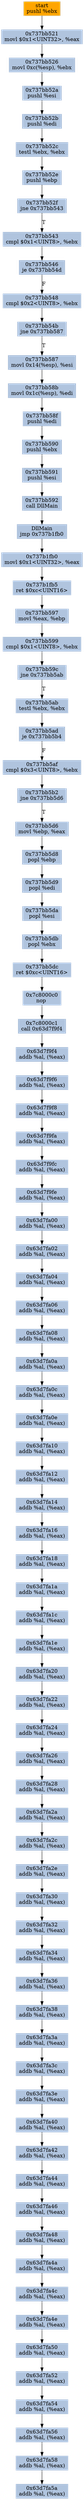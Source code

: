 digraph G {
node[shape=rectangle,style=filled,fillcolor=lightsteelblue,color=lightsteelblue]
bgcolor="transparent"
a0x737bb520pushl_ebx[label="start\npushl %ebx",color="lightgrey",fillcolor="orange"];
a0x737bb521movl_0x1UINT32_eax[label="0x737bb521\nmovl $0x1<UINT32>, %eax"];
a0x737bb526movl_0xcesp__ebx[label="0x737bb526\nmovl 0xc(%esp), %ebx"];
a0x737bb52apushl_esi[label="0x737bb52a\npushl %esi"];
a0x737bb52bpushl_edi[label="0x737bb52b\npushl %edi"];
a0x737bb52ctestl_ebx_ebx[label="0x737bb52c\ntestl %ebx, %ebx"];
a0x737bb52epushl_ebp[label="0x737bb52e\npushl %ebp"];
a0x737bb52fjne_0x737bb543[label="0x737bb52f\njne 0x737bb543"];
a0x737bb543cmpl_0x1UINT8_ebx[label="0x737bb543\ncmpl $0x1<UINT8>, %ebx"];
a0x737bb546je_0x737bb54d[label="0x737bb546\nje 0x737bb54d"];
a0x737bb548cmpl_0x2UINT8_ebx[label="0x737bb548\ncmpl $0x2<UINT8>, %ebx"];
a0x737bb54bjne_0x737bb587[label="0x737bb54b\njne 0x737bb587"];
a0x737bb587movl_0x14esp__esi[label="0x737bb587\nmovl 0x14(%esp), %esi"];
a0x737bb58bmovl_0x1cesp__edi[label="0x737bb58b\nmovl 0x1c(%esp), %edi"];
a0x737bb58fpushl_edi[label="0x737bb58f\npushl %edi"];
a0x737bb590pushl_ebx[label="0x737bb590\npushl %ebx"];
a0x737bb591pushl_esi[label="0x737bb591\npushl %esi"];
a0x737bb592call_DllMain[label="0x737bb592\ncall DllMain"];
a0x737b1028jmp_0x737b1fb0[label="DllMain\njmp 0x737b1fb0"];
a0x737b1fb0movl_0x1UINT32_eax[label="0x737b1fb0\nmovl $0x1<UINT32>, %eax"];
a0x737b1fb5ret_0xcUINT16[label="0x737b1fb5\nret $0xc<UINT16>"];
a0x737bb597movl_eax_ebp[label="0x737bb597\nmovl %eax, %ebp"];
a0x737bb599cmpl_0x1UINT8_ebx[label="0x737bb599\ncmpl $0x1<UINT8>, %ebx"];
a0x737bb59cjne_0x737bb5ab[label="0x737bb59c\njne 0x737bb5ab"];
a0x737bb5abtestl_ebx_ebx[label="0x737bb5ab\ntestl %ebx, %ebx"];
a0x737bb5adje_0x737bb5b4[label="0x737bb5ad\nje 0x737bb5b4"];
a0x737bb5afcmpl_0x3UINT8_ebx[label="0x737bb5af\ncmpl $0x3<UINT8>, %ebx"];
a0x737bb5b2jne_0x737bb5d6[label="0x737bb5b2\njne 0x737bb5d6"];
a0x737bb5d6movl_ebp_eax[label="0x737bb5d6\nmovl %ebp, %eax"];
a0x737bb5d8popl_ebp[label="0x737bb5d8\npopl %ebp"];
a0x737bb5d9popl_edi[label="0x737bb5d9\npopl %edi"];
a0x737bb5dapopl_esi[label="0x737bb5da\npopl %esi"];
a0x737bb5dbpopl_ebx[label="0x737bb5db\npopl %ebx"];
a0x737bb5dcret_0xcUINT16[label="0x737bb5dc\nret $0xc<UINT16>"];
a0x7c8000c0nop_[label="0x7c8000c0\nnop "];
a0x7c8000c1call_0x63d7f9f4[label="0x7c8000c1\ncall 0x63d7f9f4"];
a0x63d7f9f4addb_al_eax_[label="0x63d7f9f4\naddb %al, (%eax)"];
a0x63d7f9f6addb_al_eax_[label="0x63d7f9f6\naddb %al, (%eax)"];
a0x63d7f9f8addb_al_eax_[label="0x63d7f9f8\naddb %al, (%eax)"];
a0x63d7f9faaddb_al_eax_[label="0x63d7f9fa\naddb %al, (%eax)"];
a0x63d7f9fcaddb_al_eax_[label="0x63d7f9fc\naddb %al, (%eax)"];
a0x63d7f9feaddb_al_eax_[label="0x63d7f9fe\naddb %al, (%eax)"];
a0x63d7fa00addb_al_eax_[label="0x63d7fa00\naddb %al, (%eax)"];
a0x63d7fa02addb_al_eax_[label="0x63d7fa02\naddb %al, (%eax)"];
a0x63d7fa04addb_al_eax_[label="0x63d7fa04\naddb %al, (%eax)"];
a0x63d7fa06addb_al_eax_[label="0x63d7fa06\naddb %al, (%eax)"];
a0x63d7fa08addb_al_eax_[label="0x63d7fa08\naddb %al, (%eax)"];
a0x63d7fa0aaddb_al_eax_[label="0x63d7fa0a\naddb %al, (%eax)"];
a0x63d7fa0caddb_al_eax_[label="0x63d7fa0c\naddb %al, (%eax)"];
a0x63d7fa0eaddb_al_eax_[label="0x63d7fa0e\naddb %al, (%eax)"];
a0x63d7fa10addb_al_eax_[label="0x63d7fa10\naddb %al, (%eax)"];
a0x63d7fa12addb_al_eax_[label="0x63d7fa12\naddb %al, (%eax)"];
a0x63d7fa14addb_al_eax_[label="0x63d7fa14\naddb %al, (%eax)"];
a0x63d7fa16addb_al_eax_[label="0x63d7fa16\naddb %al, (%eax)"];
a0x63d7fa18addb_al_eax_[label="0x63d7fa18\naddb %al, (%eax)"];
a0x63d7fa1aaddb_al_eax_[label="0x63d7fa1a\naddb %al, (%eax)"];
a0x63d7fa1caddb_al_eax_[label="0x63d7fa1c\naddb %al, (%eax)"];
a0x63d7fa1eaddb_al_eax_[label="0x63d7fa1e\naddb %al, (%eax)"];
a0x63d7fa20addb_al_eax_[label="0x63d7fa20\naddb %al, (%eax)"];
a0x63d7fa22addb_al_eax_[label="0x63d7fa22\naddb %al, (%eax)"];
a0x63d7fa24addb_al_eax_[label="0x63d7fa24\naddb %al, (%eax)"];
a0x63d7fa26addb_al_eax_[label="0x63d7fa26\naddb %al, (%eax)"];
a0x63d7fa28addb_al_eax_[label="0x63d7fa28\naddb %al, (%eax)"];
a0x63d7fa2aaddb_al_eax_[label="0x63d7fa2a\naddb %al, (%eax)"];
a0x63d7fa2caddb_al_eax_[label="0x63d7fa2c\naddb %al, (%eax)"];
a0x63d7fa2eaddb_al_eax_[label="0x63d7fa2e\naddb %al, (%eax)"];
a0x63d7fa30addb_al_eax_[label="0x63d7fa30\naddb %al, (%eax)"];
a0x63d7fa32addb_al_eax_[label="0x63d7fa32\naddb %al, (%eax)"];
a0x63d7fa34addb_al_eax_[label="0x63d7fa34\naddb %al, (%eax)"];
a0x63d7fa36addb_al_eax_[label="0x63d7fa36\naddb %al, (%eax)"];
a0x63d7fa38addb_al_eax_[label="0x63d7fa38\naddb %al, (%eax)"];
a0x63d7fa3aaddb_al_eax_[label="0x63d7fa3a\naddb %al, (%eax)"];
a0x63d7fa3caddb_al_eax_[label="0x63d7fa3c\naddb %al, (%eax)"];
a0x63d7fa3eaddb_al_eax_[label="0x63d7fa3e\naddb %al, (%eax)"];
a0x63d7fa40addb_al_eax_[label="0x63d7fa40\naddb %al, (%eax)"];
a0x63d7fa42addb_al_eax_[label="0x63d7fa42\naddb %al, (%eax)"];
a0x63d7fa44addb_al_eax_[label="0x63d7fa44\naddb %al, (%eax)"];
a0x63d7fa46addb_al_eax_[label="0x63d7fa46\naddb %al, (%eax)"];
a0x63d7fa48addb_al_eax_[label="0x63d7fa48\naddb %al, (%eax)"];
a0x63d7fa4aaddb_al_eax_[label="0x63d7fa4a\naddb %al, (%eax)"];
a0x63d7fa4caddb_al_eax_[label="0x63d7fa4c\naddb %al, (%eax)"];
a0x63d7fa4eaddb_al_eax_[label="0x63d7fa4e\naddb %al, (%eax)"];
a0x63d7fa50addb_al_eax_[label="0x63d7fa50\naddb %al, (%eax)"];
a0x63d7fa52addb_al_eax_[label="0x63d7fa52\naddb %al, (%eax)"];
a0x63d7fa54addb_al_eax_[label="0x63d7fa54\naddb %al, (%eax)"];
a0x63d7fa56addb_al_eax_[label="0x63d7fa56\naddb %al, (%eax)"];
a0x63d7fa58addb_al_eax_[label="0x63d7fa58\naddb %al, (%eax)"];
a0x63d7fa5aaddb_al_eax_[label="0x63d7fa5a\naddb %al, (%eax)"];
a0x737bb520pushl_ebx -> a0x737bb521movl_0x1UINT32_eax [color="#000000"];
a0x737bb521movl_0x1UINT32_eax -> a0x737bb526movl_0xcesp__ebx [color="#000000"];
a0x737bb526movl_0xcesp__ebx -> a0x737bb52apushl_esi [color="#000000"];
a0x737bb52apushl_esi -> a0x737bb52bpushl_edi [color="#000000"];
a0x737bb52bpushl_edi -> a0x737bb52ctestl_ebx_ebx [color="#000000"];
a0x737bb52ctestl_ebx_ebx -> a0x737bb52epushl_ebp [color="#000000"];
a0x737bb52epushl_ebp -> a0x737bb52fjne_0x737bb543 [color="#000000"];
a0x737bb52fjne_0x737bb543 -> a0x737bb543cmpl_0x1UINT8_ebx [color="#000000",label="T"];
a0x737bb543cmpl_0x1UINT8_ebx -> a0x737bb546je_0x737bb54d [color="#000000"];
a0x737bb546je_0x737bb54d -> a0x737bb548cmpl_0x2UINT8_ebx [color="#000000",label="F"];
a0x737bb548cmpl_0x2UINT8_ebx -> a0x737bb54bjne_0x737bb587 [color="#000000"];
a0x737bb54bjne_0x737bb587 -> a0x737bb587movl_0x14esp__esi [color="#000000",label="T"];
a0x737bb587movl_0x14esp__esi -> a0x737bb58bmovl_0x1cesp__edi [color="#000000"];
a0x737bb58bmovl_0x1cesp__edi -> a0x737bb58fpushl_edi [color="#000000"];
a0x737bb58fpushl_edi -> a0x737bb590pushl_ebx [color="#000000"];
a0x737bb590pushl_ebx -> a0x737bb591pushl_esi [color="#000000"];
a0x737bb591pushl_esi -> a0x737bb592call_DllMain [color="#000000"];
a0x737bb592call_DllMain -> a0x737b1028jmp_0x737b1fb0 [color="#000000"];
a0x737b1028jmp_0x737b1fb0 -> a0x737b1fb0movl_0x1UINT32_eax [color="#000000"];
a0x737b1fb0movl_0x1UINT32_eax -> a0x737b1fb5ret_0xcUINT16 [color="#000000"];
a0x737b1fb5ret_0xcUINT16 -> a0x737bb597movl_eax_ebp [color="#000000"];
a0x737bb597movl_eax_ebp -> a0x737bb599cmpl_0x1UINT8_ebx [color="#000000"];
a0x737bb599cmpl_0x1UINT8_ebx -> a0x737bb59cjne_0x737bb5ab [color="#000000"];
a0x737bb59cjne_0x737bb5ab -> a0x737bb5abtestl_ebx_ebx [color="#000000",label="T"];
a0x737bb5abtestl_ebx_ebx -> a0x737bb5adje_0x737bb5b4 [color="#000000"];
a0x737bb5adje_0x737bb5b4 -> a0x737bb5afcmpl_0x3UINT8_ebx [color="#000000",label="F"];
a0x737bb5afcmpl_0x3UINT8_ebx -> a0x737bb5b2jne_0x737bb5d6 [color="#000000"];
a0x737bb5b2jne_0x737bb5d6 -> a0x737bb5d6movl_ebp_eax [color="#000000",label="T"];
a0x737bb5d6movl_ebp_eax -> a0x737bb5d8popl_ebp [color="#000000"];
a0x737bb5d8popl_ebp -> a0x737bb5d9popl_edi [color="#000000"];
a0x737bb5d9popl_edi -> a0x737bb5dapopl_esi [color="#000000"];
a0x737bb5dapopl_esi -> a0x737bb5dbpopl_ebx [color="#000000"];
a0x737bb5dbpopl_ebx -> a0x737bb5dcret_0xcUINT16 [color="#000000"];
a0x737bb5dcret_0xcUINT16 -> a0x7c8000c0nop_ [color="#000000"];
a0x7c8000c0nop_ -> a0x7c8000c1call_0x63d7f9f4 [color="#000000"];
a0x7c8000c1call_0x63d7f9f4 -> a0x63d7f9f4addb_al_eax_ [color="#000000"];
a0x63d7f9f4addb_al_eax_ -> a0x63d7f9f6addb_al_eax_ [color="#000000"];
a0x63d7f9f6addb_al_eax_ -> a0x63d7f9f8addb_al_eax_ [color="#000000"];
a0x63d7f9f8addb_al_eax_ -> a0x63d7f9faaddb_al_eax_ [color="#000000"];
a0x63d7f9faaddb_al_eax_ -> a0x63d7f9fcaddb_al_eax_ [color="#000000"];
a0x63d7f9fcaddb_al_eax_ -> a0x63d7f9feaddb_al_eax_ [color="#000000"];
a0x63d7f9feaddb_al_eax_ -> a0x63d7fa00addb_al_eax_ [color="#000000"];
a0x63d7fa00addb_al_eax_ -> a0x63d7fa02addb_al_eax_ [color="#000000"];
a0x63d7fa02addb_al_eax_ -> a0x63d7fa04addb_al_eax_ [color="#000000"];
a0x63d7fa04addb_al_eax_ -> a0x63d7fa06addb_al_eax_ [color="#000000"];
a0x63d7fa06addb_al_eax_ -> a0x63d7fa08addb_al_eax_ [color="#000000"];
a0x63d7fa08addb_al_eax_ -> a0x63d7fa0aaddb_al_eax_ [color="#000000"];
a0x63d7fa0aaddb_al_eax_ -> a0x63d7fa0caddb_al_eax_ [color="#000000"];
a0x63d7fa0caddb_al_eax_ -> a0x63d7fa0eaddb_al_eax_ [color="#000000"];
a0x63d7fa0eaddb_al_eax_ -> a0x63d7fa10addb_al_eax_ [color="#000000"];
a0x63d7fa10addb_al_eax_ -> a0x63d7fa12addb_al_eax_ [color="#000000"];
a0x63d7fa12addb_al_eax_ -> a0x63d7fa14addb_al_eax_ [color="#000000"];
a0x63d7fa14addb_al_eax_ -> a0x63d7fa16addb_al_eax_ [color="#000000"];
a0x63d7fa16addb_al_eax_ -> a0x63d7fa18addb_al_eax_ [color="#000000"];
a0x63d7fa18addb_al_eax_ -> a0x63d7fa1aaddb_al_eax_ [color="#000000"];
a0x63d7fa1aaddb_al_eax_ -> a0x63d7fa1caddb_al_eax_ [color="#000000"];
a0x63d7fa1caddb_al_eax_ -> a0x63d7fa1eaddb_al_eax_ [color="#000000"];
a0x63d7fa1eaddb_al_eax_ -> a0x63d7fa20addb_al_eax_ [color="#000000"];
a0x63d7fa20addb_al_eax_ -> a0x63d7fa22addb_al_eax_ [color="#000000"];
a0x63d7fa22addb_al_eax_ -> a0x63d7fa24addb_al_eax_ [color="#000000"];
a0x63d7fa24addb_al_eax_ -> a0x63d7fa26addb_al_eax_ [color="#000000"];
a0x63d7fa26addb_al_eax_ -> a0x63d7fa28addb_al_eax_ [color="#000000"];
a0x63d7fa28addb_al_eax_ -> a0x63d7fa2aaddb_al_eax_ [color="#000000"];
a0x63d7fa2aaddb_al_eax_ -> a0x63d7fa2caddb_al_eax_ [color="#000000"];
a0x63d7fa2caddb_al_eax_ -> a0x63d7fa2eaddb_al_eax_ [color="#000000"];
a0x63d7fa2eaddb_al_eax_ -> a0x63d7fa30addb_al_eax_ [color="#000000"];
a0x63d7fa30addb_al_eax_ -> a0x63d7fa32addb_al_eax_ [color="#000000"];
a0x63d7fa32addb_al_eax_ -> a0x63d7fa34addb_al_eax_ [color="#000000"];
a0x63d7fa34addb_al_eax_ -> a0x63d7fa36addb_al_eax_ [color="#000000"];
a0x63d7fa36addb_al_eax_ -> a0x63d7fa38addb_al_eax_ [color="#000000"];
a0x63d7fa38addb_al_eax_ -> a0x63d7fa3aaddb_al_eax_ [color="#000000"];
a0x63d7fa3aaddb_al_eax_ -> a0x63d7fa3caddb_al_eax_ [color="#000000"];
a0x63d7fa3caddb_al_eax_ -> a0x63d7fa3eaddb_al_eax_ [color="#000000"];
a0x63d7fa3eaddb_al_eax_ -> a0x63d7fa40addb_al_eax_ [color="#000000"];
a0x63d7fa40addb_al_eax_ -> a0x63d7fa42addb_al_eax_ [color="#000000"];
a0x63d7fa42addb_al_eax_ -> a0x63d7fa44addb_al_eax_ [color="#000000"];
a0x63d7fa44addb_al_eax_ -> a0x63d7fa46addb_al_eax_ [color="#000000"];
a0x63d7fa46addb_al_eax_ -> a0x63d7fa48addb_al_eax_ [color="#000000"];
a0x63d7fa48addb_al_eax_ -> a0x63d7fa4aaddb_al_eax_ [color="#000000"];
a0x63d7fa4aaddb_al_eax_ -> a0x63d7fa4caddb_al_eax_ [color="#000000"];
a0x63d7fa4caddb_al_eax_ -> a0x63d7fa4eaddb_al_eax_ [color="#000000"];
a0x63d7fa4eaddb_al_eax_ -> a0x63d7fa50addb_al_eax_ [color="#000000"];
a0x63d7fa50addb_al_eax_ -> a0x63d7fa52addb_al_eax_ [color="#000000"];
a0x63d7fa52addb_al_eax_ -> a0x63d7fa54addb_al_eax_ [color="#000000"];
a0x63d7fa54addb_al_eax_ -> a0x63d7fa56addb_al_eax_ [color="#000000"];
a0x63d7fa56addb_al_eax_ -> a0x63d7fa58addb_al_eax_ [color="#000000"];
a0x63d7fa58addb_al_eax_ -> a0x63d7fa5aaddb_al_eax_ [color="#000000"];
}
